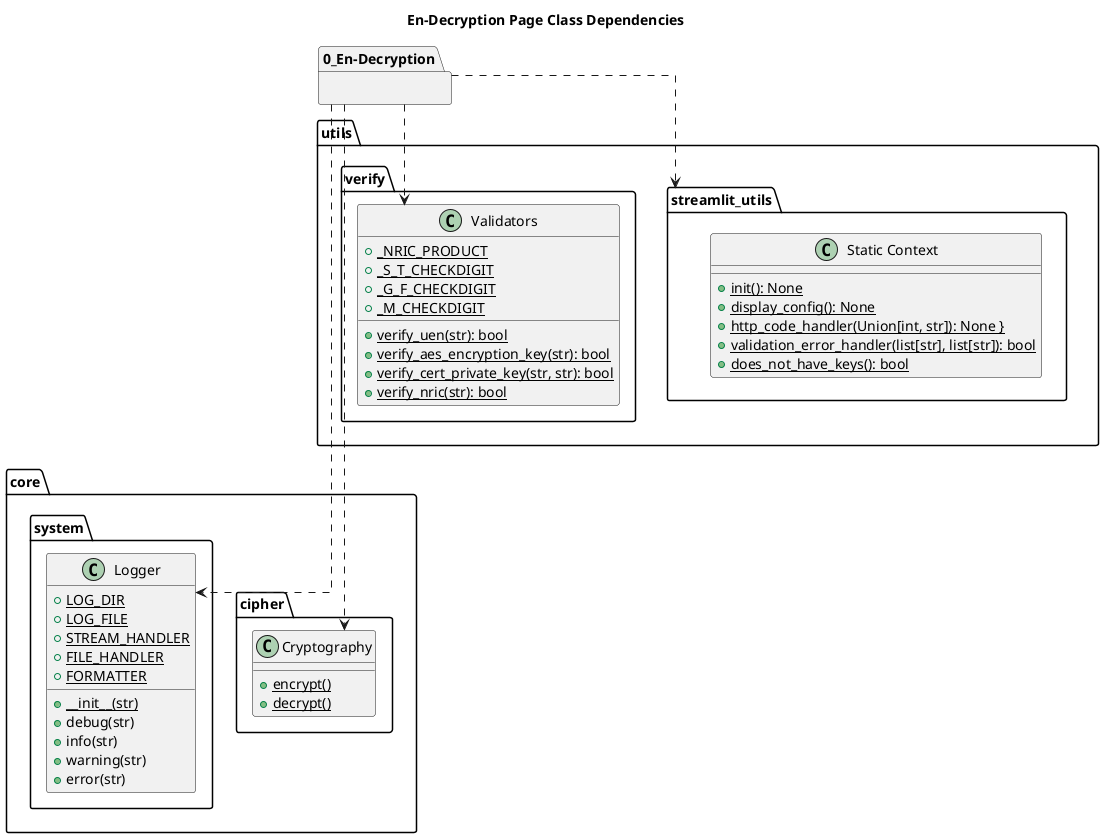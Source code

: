 @startuml
skinparam linetype polyline
skinparam linetype ortho

title En-Decryption Page Class Dependencies

package 0_En-Decryption as page {

}

package core {
    package system {
        class Logger {
            + LOG_DIR {static}
            + LOG_FILE {static}
            + STREAM_HANDLER {static}
            + FILE_HANDLER {static}
            + FORMATTER {static}
            + __init__(str) {static}
            + debug(str)
            + info(str)
            + warning(str)
            + error(str)
        }
    }

    package cipher {
        class Cryptography {
            + encrypt() {static}
            + decrypt() {static}
        }
    }
}

package utils {
    package streamlit_utils {
        class "Static Context" as susc {
            + init(): None {static}
            + display_config(): None {static}
            + http_code_handler(Union[int, str]): None {static}}
            + validation_error_handler(list[str], list[str]): bool {static}
            + does_not_have_keys(): bool {static}
        }
    }

    package verify {
        class Validators {
            + _NRIC_PRODUCT {static}
            + _S_T_CHECKDIGIT {static}
            + _G_F_CHECKDIGIT {static}
            + _M_CHECKDIGIT {static}

            + verify_uen(str): bool {static}
            + verify_aes_encryption_key(str): bool {static}
            + verify_cert_private_key(str, str): bool {static}
            + verify_nric(str): bool {static}
        }
    }
}

page ..> streamlit_utils
page ..> Validators
page ..> Logger
page ...> Cryptography

@enduml